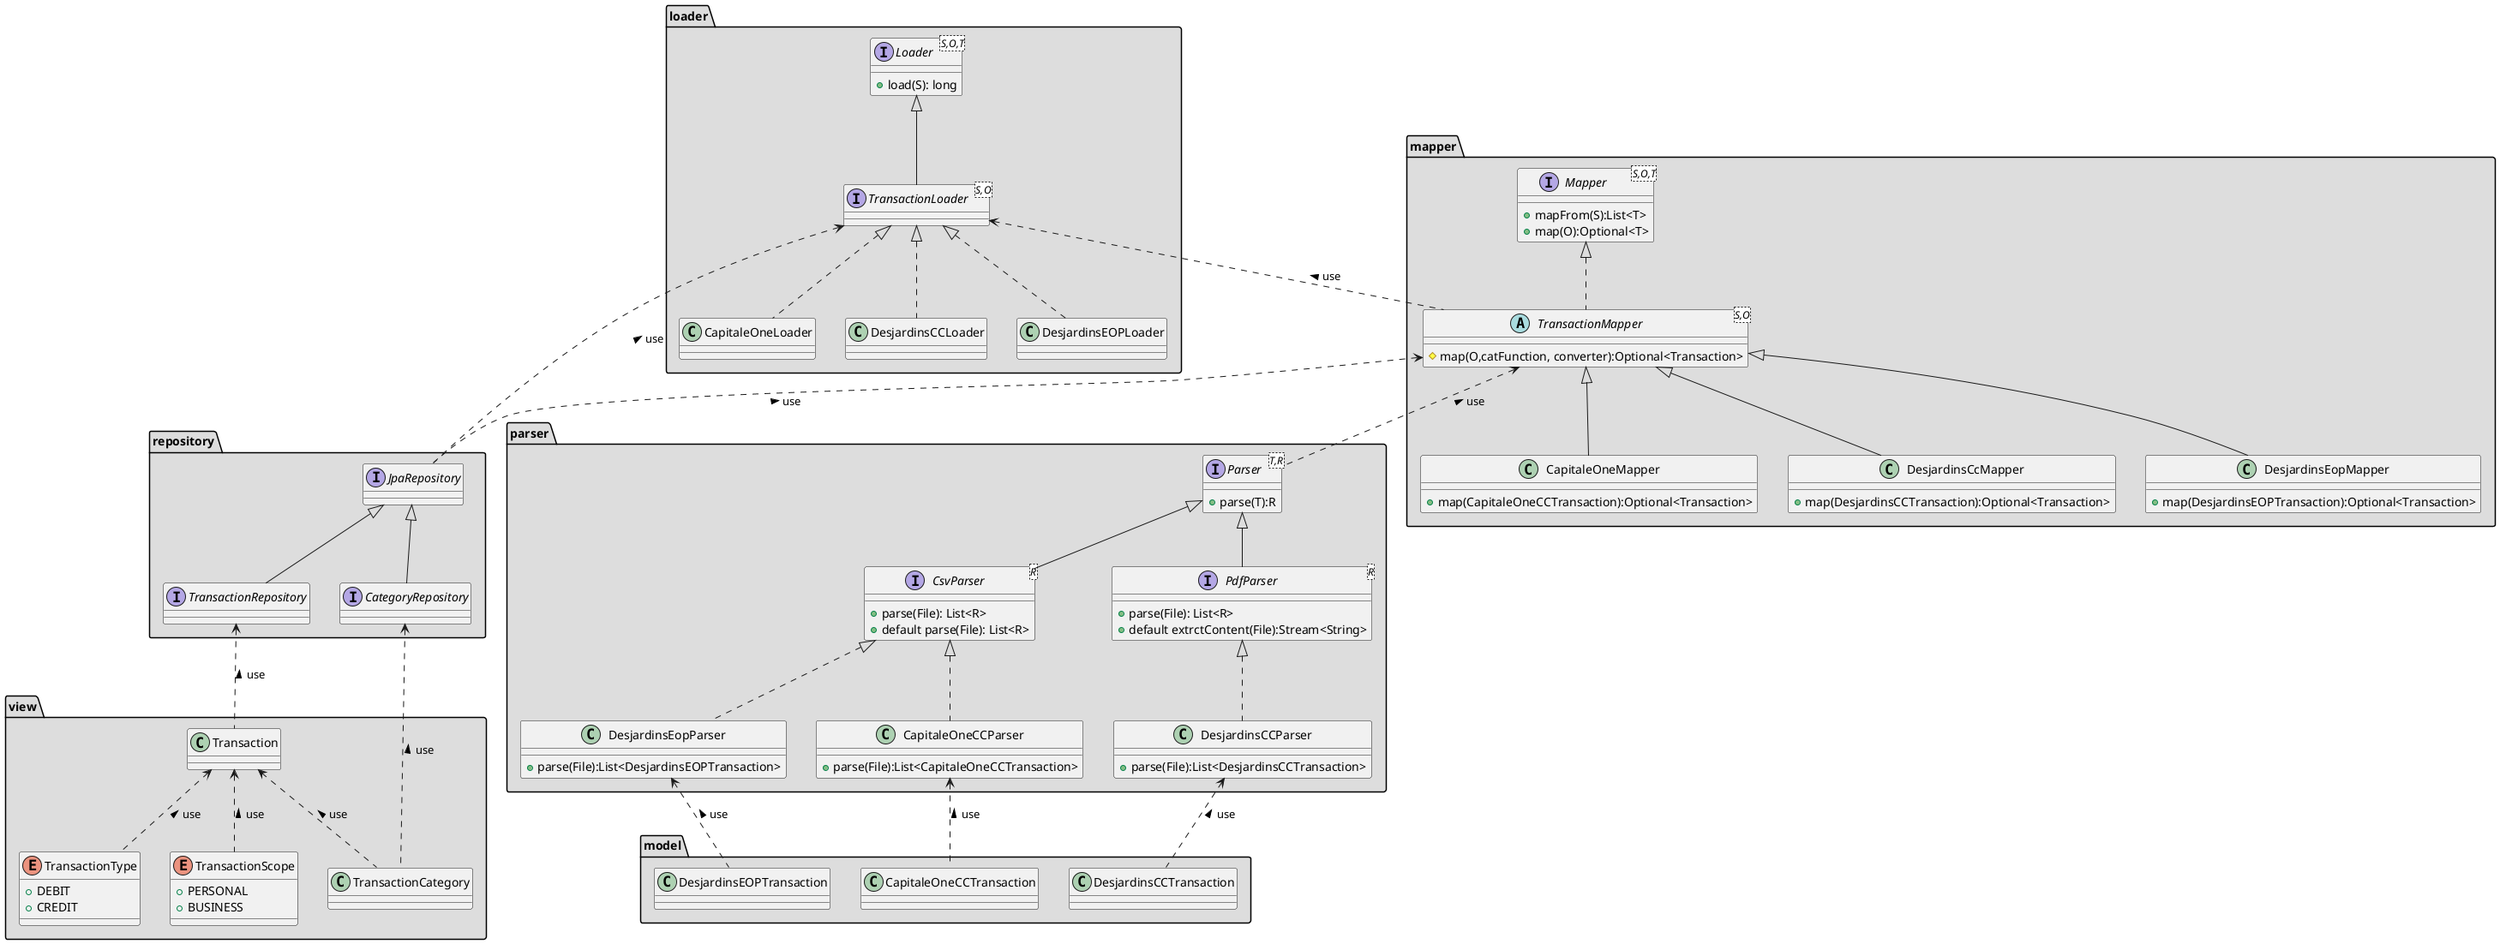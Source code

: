 @startuml

package loader #DDDDDD{
 interface Loader<S,O,T> {
   +load(S): long
 }
  interface TransactionLoader<S,O> extends Loader {
  }
  class CapitaleOneLoader implements TransactionLoader {
  }
  class DesjardinsCCLoader implements TransactionLoader {
  }
  class DesjardinsEOPLoader implements TransactionLoader {
  }
}
package parser #DDDDDD{
interface Parser<T,R> {
  +parse(T):R
}
interface CsvParser<R> extends Parser {
  +parse(File): List<R>
  +default parse(File): List<R>
}
interface PdfParser<R> extends Parser {
+parse(File): List<R>
+default extrctContent(File):Stream<String>
}
class CapitaleOneCCParser implements CsvParser{
 +parse(File):List<CapitaleOneCCTransaction>
}
class DesjardinsCCParser implements PdfParser {
 +parse(File):List<DesjardinsCCTransaction>
}
class DesjardinsEopParser implements CsvParser {
    +parse(File):List<DesjardinsEOPTransaction>
}
}
package repository #DDDDDD{
 interface TransactionRepository extends JpaRepository
 interface CategoryRepository extends JpaRepository
}
package model #DDDDDD{
class CapitaleOneCCTransaction
class DesjardinsCCTransaction
class DesjardinsEOPTransaction
}
package view #DDDDDD{
class Transaction
class TransactionCategory
enum TransactionType {
    +DEBIT
    +CREDIT
}
enum TransactionScope{
 +PERSONAL
 +BUSINESS
}
}
package mapper #DDDDDD {
interface Mapper<S,O,T> {
 +mapFrom(S):List<T>
 +map(O):Optional<T>
}
 abstract class TransactionMapper<S,O> implements Mapper {
 #map(O,catFunction, converter):Optional<Transaction>
 }

 class CapitaleOneMapper extends TransactionMapper{
  +map(CapitaleOneCCTransaction):Optional<Transaction>
 }

 class DesjardinsCcMapper extends TransactionMapper {
 +map(DesjardinsCCTransaction):Optional<Transaction>
 }

 class DesjardinsEopMapper extends TransactionMapper {
    +map(DesjardinsEOPTransaction):Optional<Transaction>
 }
}

TransactionMapper <..Parser: use <
CapitaleOneCCParser <..CapitaleOneCCTransaction: use <
DesjardinsCCParser <.. DesjardinsCCTransaction: use <
DesjardinsEopParser <.. DesjardinsEOPTransaction: use <
Transaction <..TransactionCategory: use <
Transaction <..TransactionType: use <
Transaction <..TransactionScope: use <
TransactionLoader <..JpaRepository: use <
TransactionRepository <..Transaction: use <
CategoryRepository <..TransactionCategory: use <
TransactionLoader <.. TransactionMapper: use <
TransactionMapper <.. JpaRepository: use <
@enduml